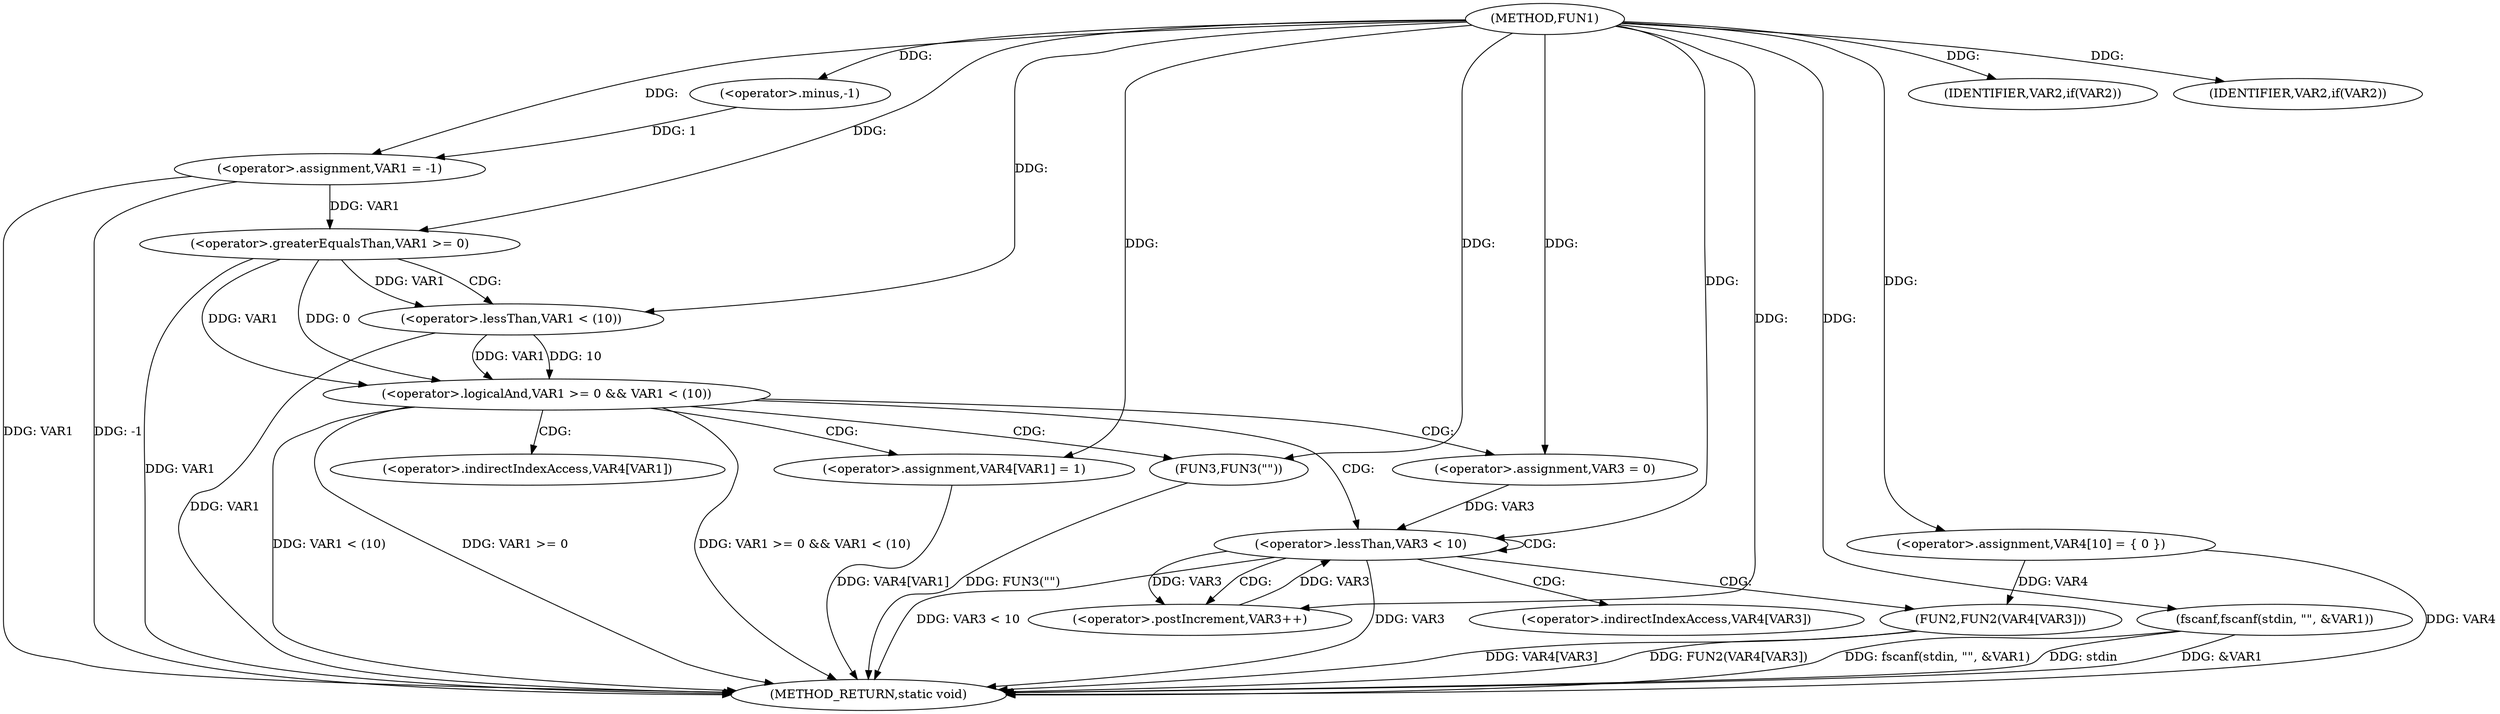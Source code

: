 digraph FUN1 {  
"1000100" [label = "(METHOD,FUN1)" ]
"1000155" [label = "(METHOD_RETURN,static void)" ]
"1000103" [label = "(<operator>.assignment,VAR1 = -1)" ]
"1000105" [label = "(<operator>.minus,-1)" ]
"1000108" [label = "(IDENTIFIER,VAR2,if(VAR2))" ]
"1000110" [label = "(fscanf,fscanf(stdin, \"\", &VAR1))" ]
"1000116" [label = "(IDENTIFIER,VAR2,if(VAR2))" ]
"1000121" [label = "(<operator>.assignment,VAR4[10] = { 0 })" ]
"1000124" [label = "(<operator>.logicalAnd,VAR1 >= 0 && VAR1 < (10))" ]
"1000125" [label = "(<operator>.greaterEqualsThan,VAR1 >= 0)" ]
"1000128" [label = "(<operator>.lessThan,VAR1 < (10))" ]
"1000132" [label = "(<operator>.assignment,VAR4[VAR1] = 1)" ]
"1000138" [label = "(<operator>.assignment,VAR3 = 0)" ]
"1000141" [label = "(<operator>.lessThan,VAR3 < 10)" ]
"1000144" [label = "(<operator>.postIncrement,VAR3++)" ]
"1000147" [label = "(FUN2,FUN2(VAR4[VAR3]))" ]
"1000153" [label = "(FUN3,FUN3(\"\"))" ]
"1000133" [label = "(<operator>.indirectIndexAccess,VAR4[VAR1])" ]
"1000148" [label = "(<operator>.indirectIndexAccess,VAR4[VAR3])" ]
  "1000125" -> "1000155"  [ label = "DDG: VAR1"] 
  "1000141" -> "1000155"  [ label = "DDG: VAR3"] 
  "1000124" -> "1000155"  [ label = "DDG: VAR1 >= 0"] 
  "1000103" -> "1000155"  [ label = "DDG: VAR1"] 
  "1000103" -> "1000155"  [ label = "DDG: -1"] 
  "1000147" -> "1000155"  [ label = "DDG: VAR4[VAR3]"] 
  "1000153" -> "1000155"  [ label = "DDG: FUN3(\"\")"] 
  "1000132" -> "1000155"  [ label = "DDG: VAR4[VAR1]"] 
  "1000121" -> "1000155"  [ label = "DDG: VAR4"] 
  "1000124" -> "1000155"  [ label = "DDG: VAR1 >= 0 && VAR1 < (10)"] 
  "1000141" -> "1000155"  [ label = "DDG: VAR3 < 10"] 
  "1000128" -> "1000155"  [ label = "DDG: VAR1"] 
  "1000110" -> "1000155"  [ label = "DDG: &VAR1"] 
  "1000110" -> "1000155"  [ label = "DDG: fscanf(stdin, \"\", &VAR1)"] 
  "1000124" -> "1000155"  [ label = "DDG: VAR1 < (10)"] 
  "1000147" -> "1000155"  [ label = "DDG: FUN2(VAR4[VAR3])"] 
  "1000110" -> "1000155"  [ label = "DDG: stdin"] 
  "1000105" -> "1000103"  [ label = "DDG: 1"] 
  "1000100" -> "1000103"  [ label = "DDG: "] 
  "1000100" -> "1000105"  [ label = "DDG: "] 
  "1000100" -> "1000108"  [ label = "DDG: "] 
  "1000100" -> "1000110"  [ label = "DDG: "] 
  "1000100" -> "1000116"  [ label = "DDG: "] 
  "1000100" -> "1000121"  [ label = "DDG: "] 
  "1000125" -> "1000124"  [ label = "DDG: VAR1"] 
  "1000125" -> "1000124"  [ label = "DDG: 0"] 
  "1000103" -> "1000125"  [ label = "DDG: VAR1"] 
  "1000100" -> "1000125"  [ label = "DDG: "] 
  "1000128" -> "1000124"  [ label = "DDG: VAR1"] 
  "1000128" -> "1000124"  [ label = "DDG: 10"] 
  "1000125" -> "1000128"  [ label = "DDG: VAR1"] 
  "1000100" -> "1000128"  [ label = "DDG: "] 
  "1000100" -> "1000132"  [ label = "DDG: "] 
  "1000100" -> "1000138"  [ label = "DDG: "] 
  "1000138" -> "1000141"  [ label = "DDG: VAR3"] 
  "1000144" -> "1000141"  [ label = "DDG: VAR3"] 
  "1000100" -> "1000141"  [ label = "DDG: "] 
  "1000141" -> "1000144"  [ label = "DDG: VAR3"] 
  "1000100" -> "1000144"  [ label = "DDG: "] 
  "1000121" -> "1000147"  [ label = "DDG: VAR4"] 
  "1000100" -> "1000153"  [ label = "DDG: "] 
  "1000124" -> "1000153"  [ label = "CDG: "] 
  "1000124" -> "1000132"  [ label = "CDG: "] 
  "1000124" -> "1000141"  [ label = "CDG: "] 
  "1000124" -> "1000133"  [ label = "CDG: "] 
  "1000124" -> "1000138"  [ label = "CDG: "] 
  "1000125" -> "1000128"  [ label = "CDG: "] 
  "1000141" -> "1000141"  [ label = "CDG: "] 
  "1000141" -> "1000147"  [ label = "CDG: "] 
  "1000141" -> "1000148"  [ label = "CDG: "] 
  "1000141" -> "1000144"  [ label = "CDG: "] 
}
